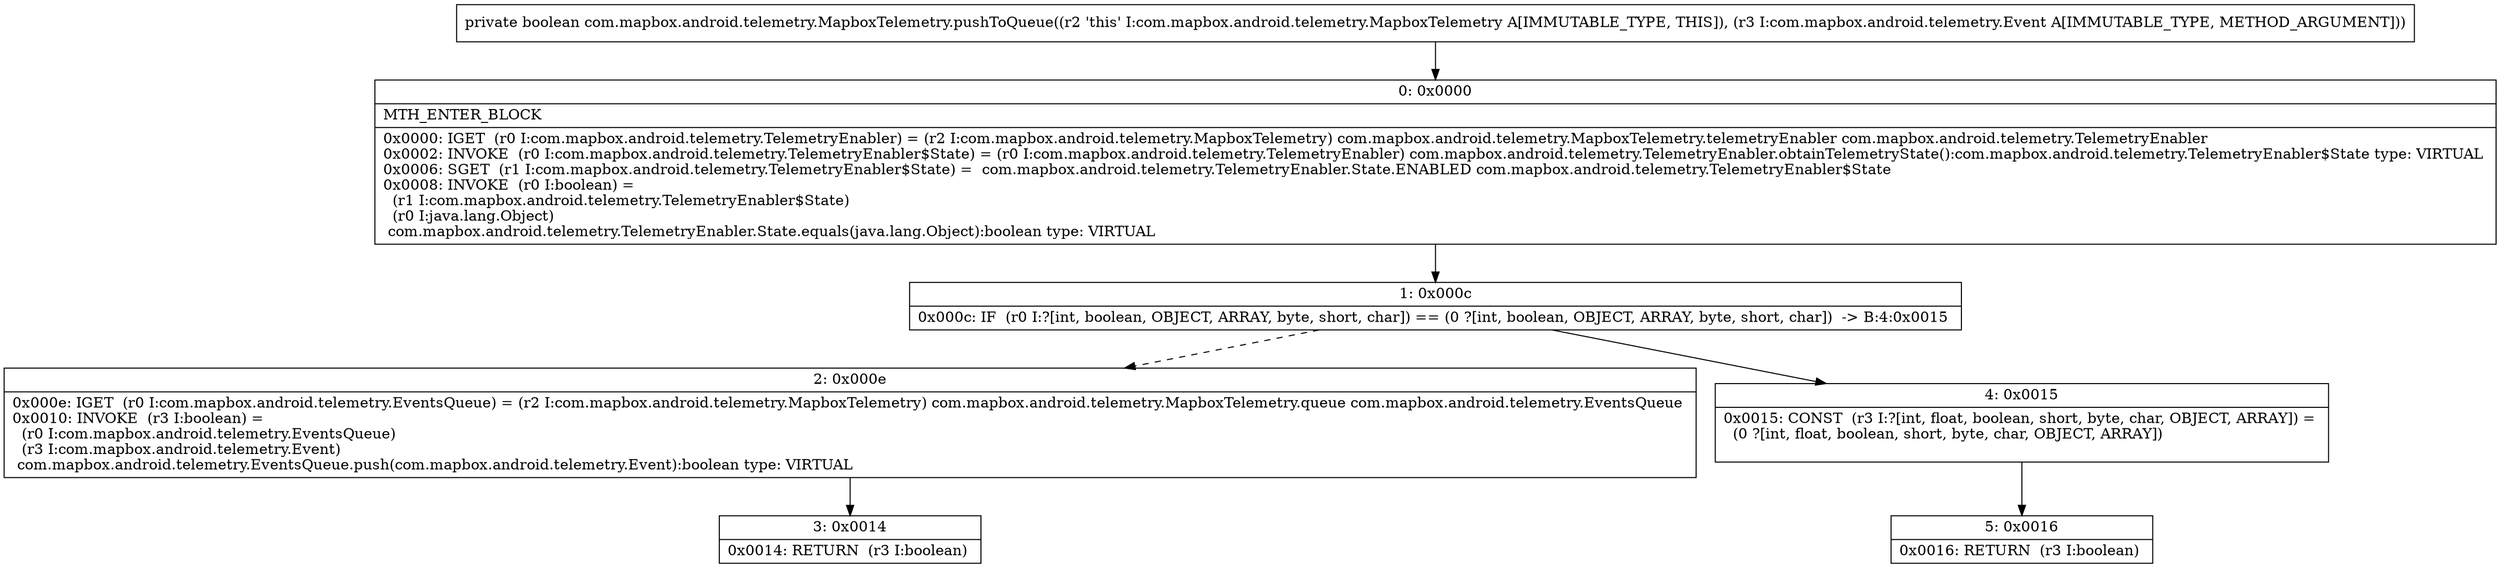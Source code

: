 digraph "CFG forcom.mapbox.android.telemetry.MapboxTelemetry.pushToQueue(Lcom\/mapbox\/android\/telemetry\/Event;)Z" {
Node_0 [shape=record,label="{0\:\ 0x0000|MTH_ENTER_BLOCK\l|0x0000: IGET  (r0 I:com.mapbox.android.telemetry.TelemetryEnabler) = (r2 I:com.mapbox.android.telemetry.MapboxTelemetry) com.mapbox.android.telemetry.MapboxTelemetry.telemetryEnabler com.mapbox.android.telemetry.TelemetryEnabler \l0x0002: INVOKE  (r0 I:com.mapbox.android.telemetry.TelemetryEnabler$State) = (r0 I:com.mapbox.android.telemetry.TelemetryEnabler) com.mapbox.android.telemetry.TelemetryEnabler.obtainTelemetryState():com.mapbox.android.telemetry.TelemetryEnabler$State type: VIRTUAL \l0x0006: SGET  (r1 I:com.mapbox.android.telemetry.TelemetryEnabler$State) =  com.mapbox.android.telemetry.TelemetryEnabler.State.ENABLED com.mapbox.android.telemetry.TelemetryEnabler$State \l0x0008: INVOKE  (r0 I:boolean) = \l  (r1 I:com.mapbox.android.telemetry.TelemetryEnabler$State)\l  (r0 I:java.lang.Object)\l com.mapbox.android.telemetry.TelemetryEnabler.State.equals(java.lang.Object):boolean type: VIRTUAL \l}"];
Node_1 [shape=record,label="{1\:\ 0x000c|0x000c: IF  (r0 I:?[int, boolean, OBJECT, ARRAY, byte, short, char]) == (0 ?[int, boolean, OBJECT, ARRAY, byte, short, char])  \-\> B:4:0x0015 \l}"];
Node_2 [shape=record,label="{2\:\ 0x000e|0x000e: IGET  (r0 I:com.mapbox.android.telemetry.EventsQueue) = (r2 I:com.mapbox.android.telemetry.MapboxTelemetry) com.mapbox.android.telemetry.MapboxTelemetry.queue com.mapbox.android.telemetry.EventsQueue \l0x0010: INVOKE  (r3 I:boolean) = \l  (r0 I:com.mapbox.android.telemetry.EventsQueue)\l  (r3 I:com.mapbox.android.telemetry.Event)\l com.mapbox.android.telemetry.EventsQueue.push(com.mapbox.android.telemetry.Event):boolean type: VIRTUAL \l}"];
Node_3 [shape=record,label="{3\:\ 0x0014|0x0014: RETURN  (r3 I:boolean) \l}"];
Node_4 [shape=record,label="{4\:\ 0x0015|0x0015: CONST  (r3 I:?[int, float, boolean, short, byte, char, OBJECT, ARRAY]) = \l  (0 ?[int, float, boolean, short, byte, char, OBJECT, ARRAY])\l \l}"];
Node_5 [shape=record,label="{5\:\ 0x0016|0x0016: RETURN  (r3 I:boolean) \l}"];
MethodNode[shape=record,label="{private boolean com.mapbox.android.telemetry.MapboxTelemetry.pushToQueue((r2 'this' I:com.mapbox.android.telemetry.MapboxTelemetry A[IMMUTABLE_TYPE, THIS]), (r3 I:com.mapbox.android.telemetry.Event A[IMMUTABLE_TYPE, METHOD_ARGUMENT])) }"];
MethodNode -> Node_0;
Node_0 -> Node_1;
Node_1 -> Node_2[style=dashed];
Node_1 -> Node_4;
Node_2 -> Node_3;
Node_4 -> Node_5;
}

